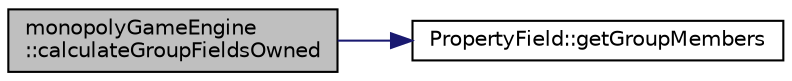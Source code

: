 digraph "monopolyGameEngine::calculateGroupFieldsOwned"
{
 // LATEX_PDF_SIZE
  edge [fontname="Helvetica",fontsize="10",labelfontname="Helvetica",labelfontsize="10"];
  node [fontname="Helvetica",fontsize="10",shape=record];
  rankdir="LR";
  Node1 [label="monopolyGameEngine\l::calculateGroupFieldsOwned",height=0.2,width=0.4,color="black", fillcolor="grey75", style="filled", fontcolor="black",tooltip=" "];
  Node1 -> Node2 [color="midnightblue",fontsize="10",style="solid",fontname="Helvetica"];
  Node2 [label="PropertyField::getGroupMembers",height=0.2,width=0.4,color="black", fillcolor="white", style="filled",URL="$class_property_field.html#a676180ae8ad98644572c47787ea0a01f",tooltip=" "];
}
